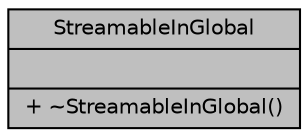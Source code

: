 digraph "StreamableInGlobal"
{
  edge [fontname="Helvetica",fontsize="10",labelfontname="Helvetica",labelfontsize="10"];
  node [fontname="Helvetica",fontsize="10",shape=record];
  Node1 [label="{StreamableInGlobal\n||+ ~StreamableInGlobal()\l}",height=0.2,width=0.4,color="black", fillcolor="grey75", style="filled", fontcolor="black"];
}
